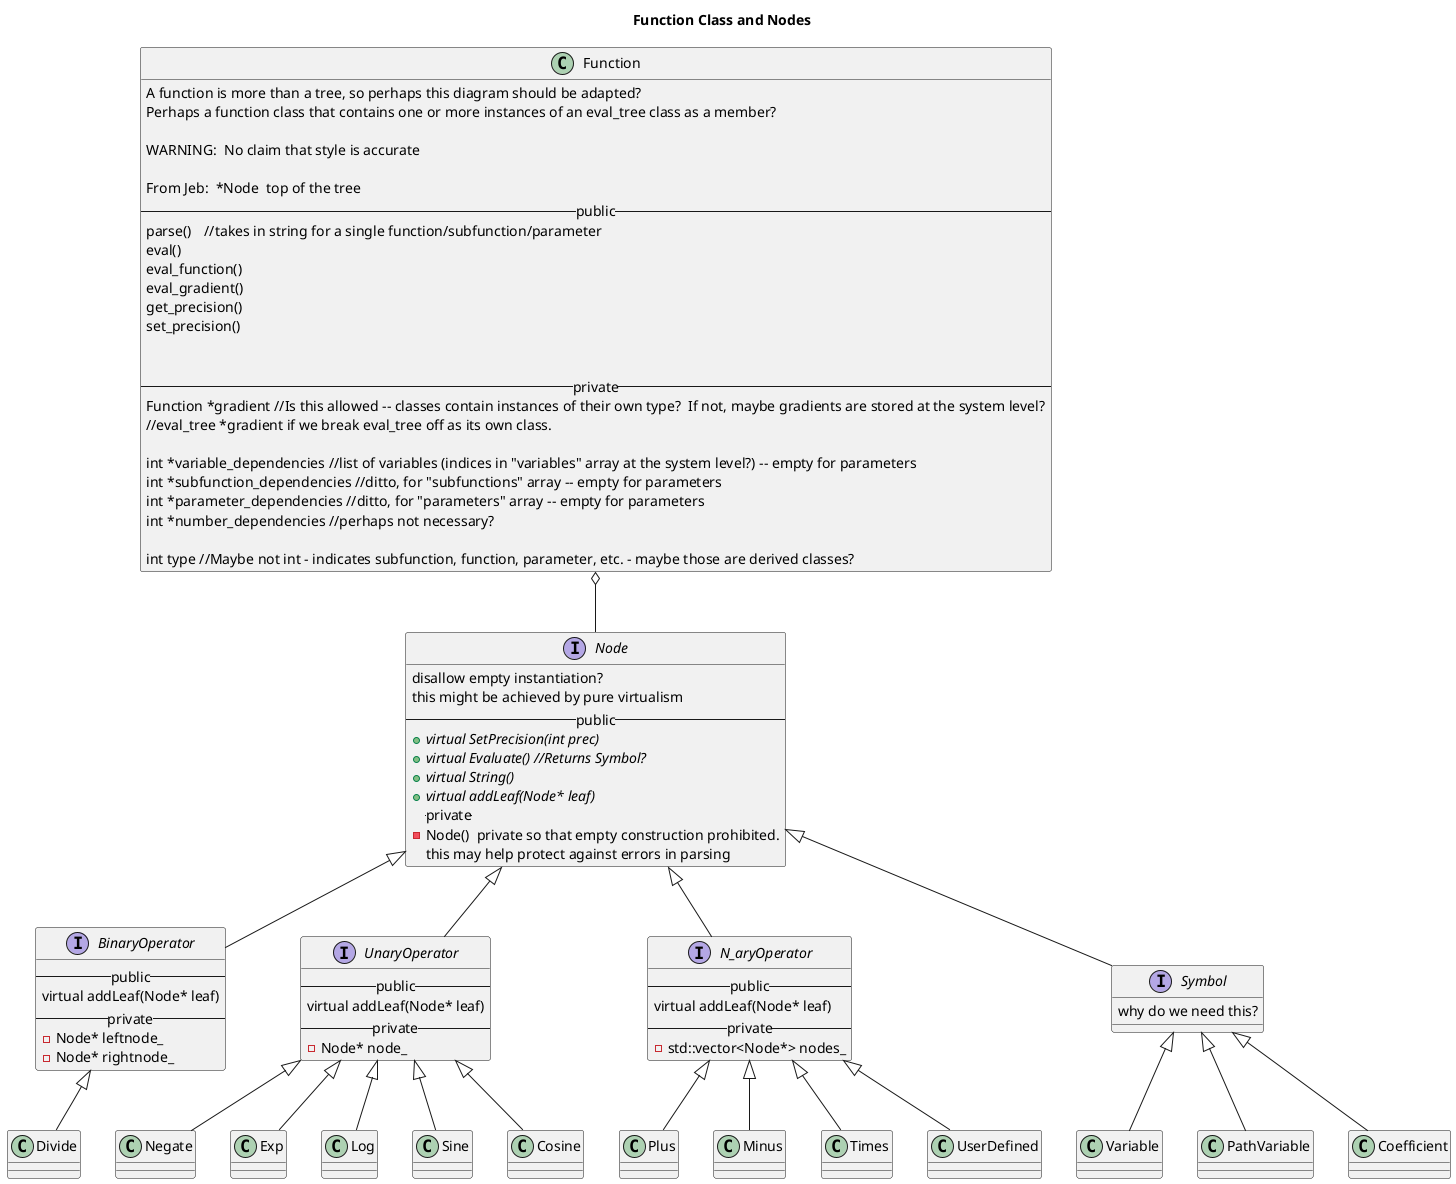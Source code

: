 @startuml
title Function Class and Nodes





	Function o-- Node
	
	Node <|-- BinaryOperator
	Node <|-- UnaryOperator
	Node <|-- N_aryOperator
	Node <|-- Symbol
	
	N_aryOperator <|-- Plus
	N_aryOperator <|-- Minus
	N_aryOperator <|-- Times
	BinaryOperator <|-- Divide
	UnaryOperator <|-- Negate
	UnaryOperator <|-- Exp
	UnaryOperator <|-- Log
	UnaryOperator <|-- Sine
	UnaryOperator <|-- Cosine
	N_aryOperator <|-- UserDefined
	
	Symbol <|-- Variable
	Symbol <|-- PathVariable
	Symbol <|-- Coefficient
	
	 
	 
	 
	
	interface Node {
		disallow empty instantiation?  
		this might be achieved by pure virtualism
		--public--
            	+{abstract} virtual SetPrecision(int prec)
            	+{abstract} virtual Evaluate() //Returns Symbol?
            	+{abstract} virtual String()
            	+{abstract} virtual addLeaf(Node* leaf)
        --private--      	
            	-Node()  private so that empty construction prohibited.  
            	this may help protect against errors in parsing
	}
	
	
	
	
	
	interface BinaryOperator {
		--public--
		virtual addLeaf(Node* leaf)
		--private--
		-Node* leftnode_
		-Node* rightnode_
	}
	
	interface UnaryOperator {
		--public--
		virtual addLeaf(Node* leaf)
		--private--
		-Node* node_
	}
	
	interface N_aryOperator {
		--public--
		virtual addLeaf(Node* leaf)
		--private--
		-std::vector<Node*> nodes_
	}
	interface Symbol {
	why do we need this?
	}

	
	
	
	
	
	
	class Plus {
		
	}
	
	class Minus {
		
	}
	
	class Negate {
		
	}
	
	class Times {
		
	}
	
	
	class Divide {
		
	}





	
	
	class Variable {
	}
	
	
	
	class Function {
		A function is more than a tree, so perhaps this diagram should be adapted?
		Perhaps a function class that contains one or more instances of an eval_tree class as a member?

		WARNING:  No claim that style is accurate

		From Jeb:  *Node  top of the tree
		--public--
		parse()	//takes in string for a single function/subfunction/parameter
		eval()
		eval_function()
		eval_gradient()
		get_precision()
		set_precision()
		

		--private--
                Function *gradient //Is this allowed -- classes contain instances of their own type?  If not, maybe gradients are stored at the system level?
 		//eval_tree *gradient if we break eval_tree off as its own class.

                int *variable_dependencies //list of variables (indices in "variables" array at the system level?) -- empty for parameters
		int *subfunction_dependencies //ditto, for "subfunctions" array -- empty for parameters
		int *parameter_dependencies //ditto, for "parameters" array -- empty for parameters
		int *number_dependencies //perhaps not necessary?		
		
		int type //Maybe not int - indicates subfunction, function, parameter, etc. - maybe those are derived classes?
	}
	


@enduml
